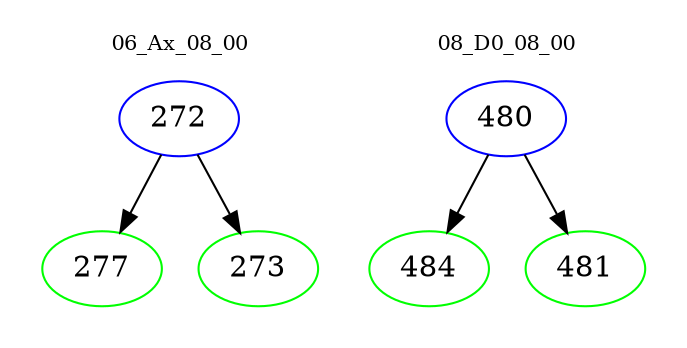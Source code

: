 digraph{
subgraph cluster_0 {
color = white
label = "06_Ax_08_00";
fontsize=10;
T0_272 [label="272", color="blue"]
T0_272 -> T0_277 [color="black"]
T0_277 [label="277", color="green"]
T0_272 -> T0_273 [color="black"]
T0_273 [label="273", color="green"]
}
subgraph cluster_1 {
color = white
label = "08_D0_08_00";
fontsize=10;
T1_480 [label="480", color="blue"]
T1_480 -> T1_484 [color="black"]
T1_484 [label="484", color="green"]
T1_480 -> T1_481 [color="black"]
T1_481 [label="481", color="green"]
}
}
